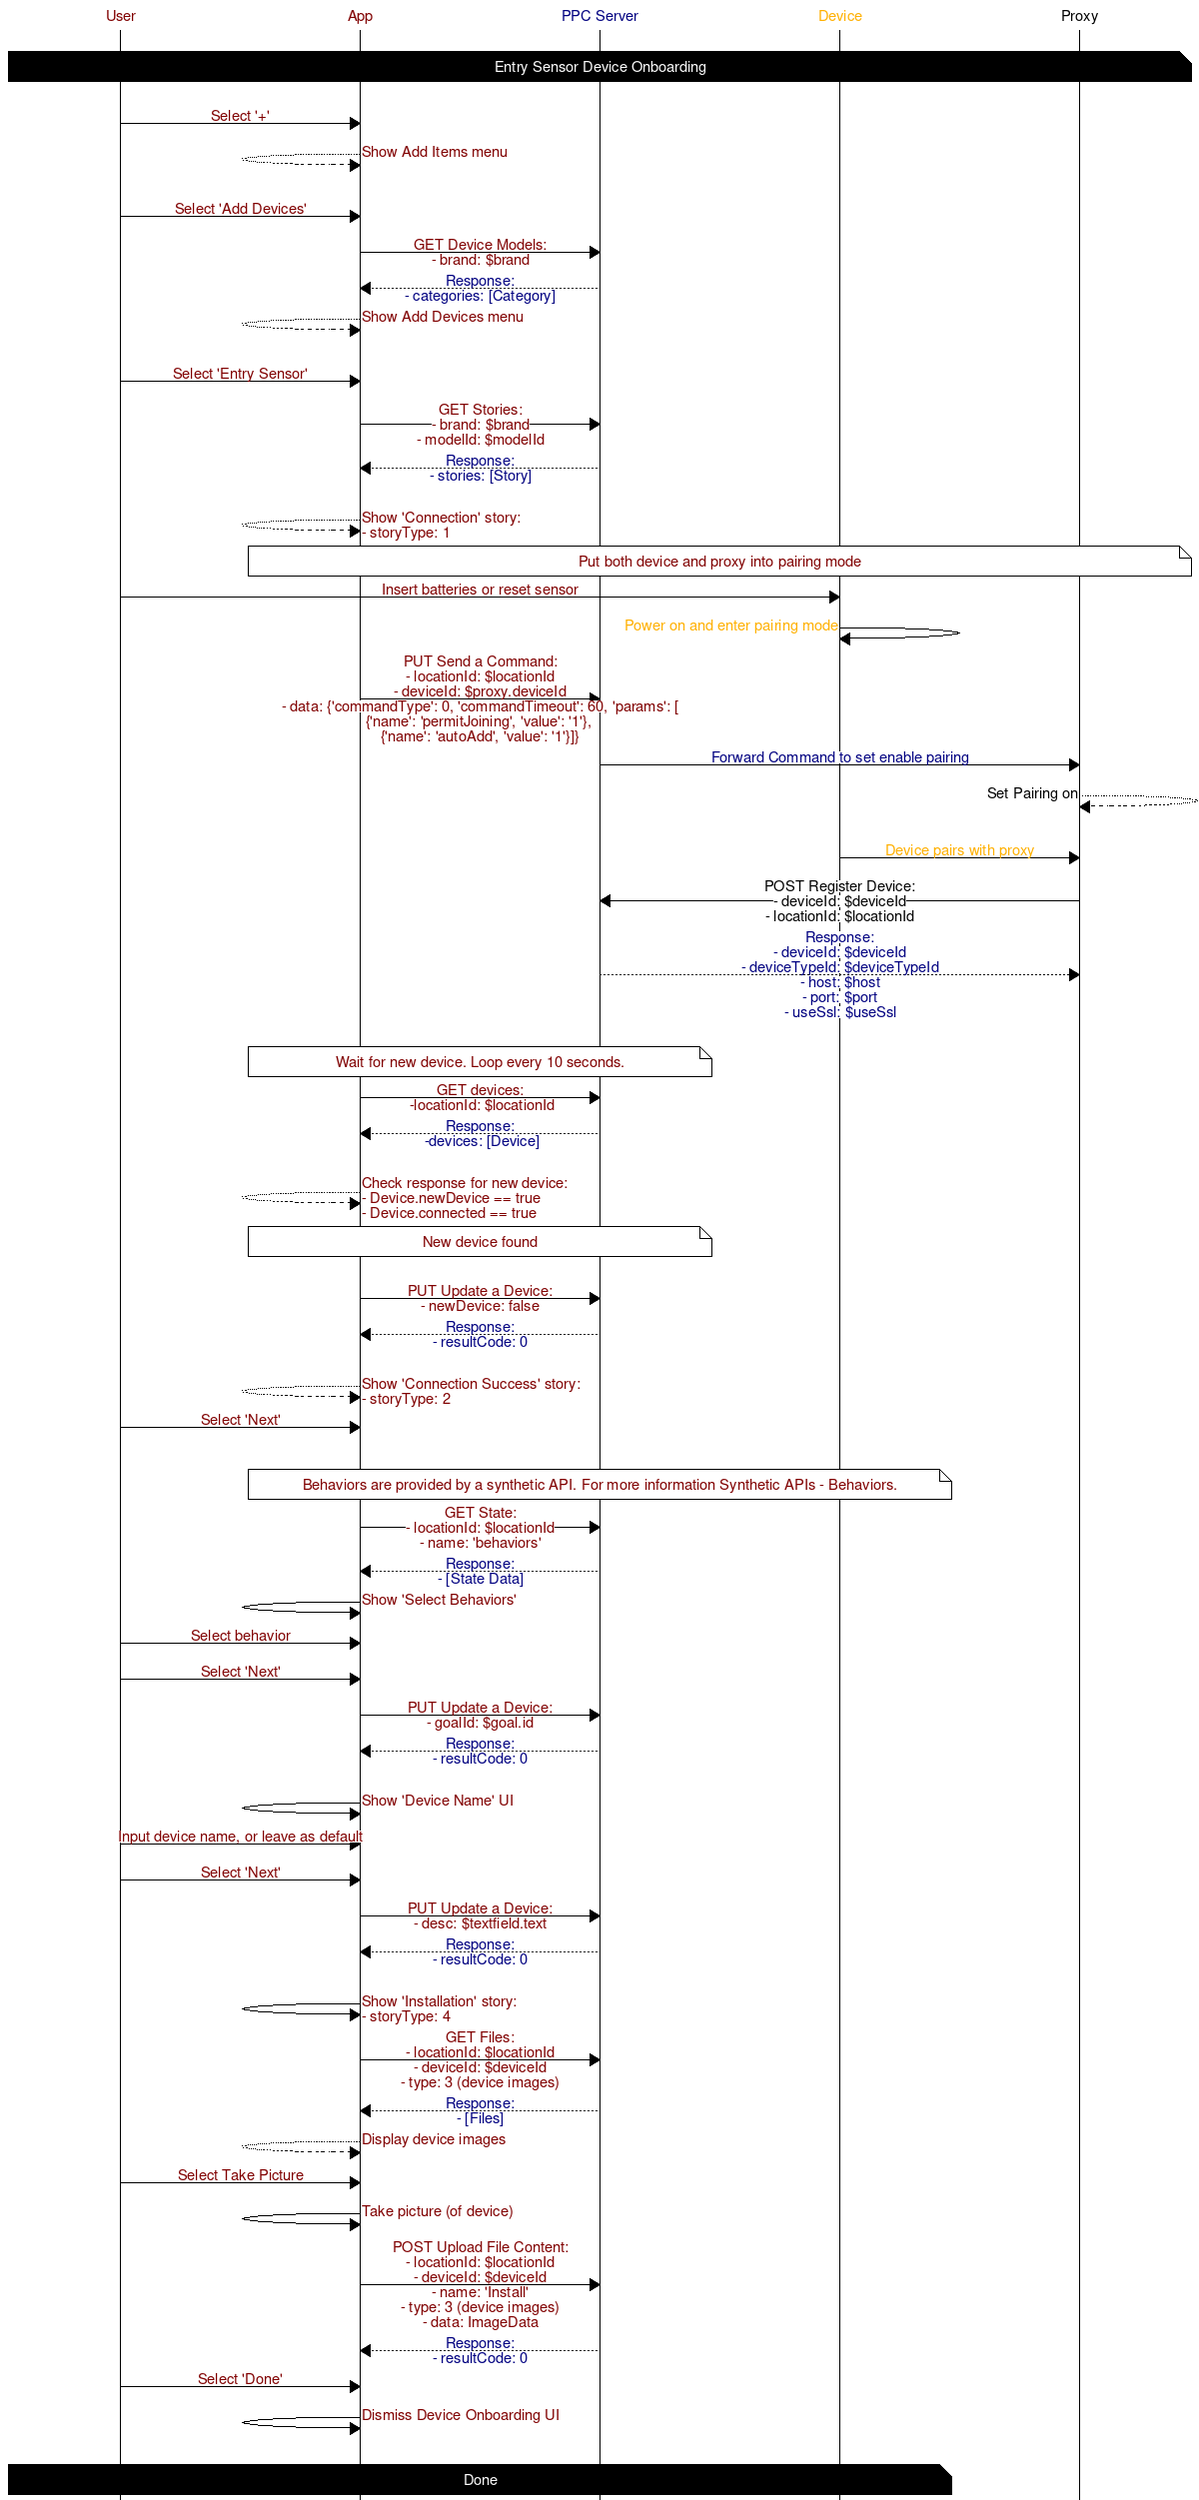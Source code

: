 # Device Onboarding - Entry Sensor
# - Connecting and registering a Entry Sensor

msc {
	hscale = "2";

	user [label="User", textcolour="maroon", arctextcolour="maroon"],
	app [label="App", textcolour="maroon", arctextcolour="maroon"],
	server [label="PPC Server", textcolour="navy", arctextcolour="navy"],
	device [label="Device", textcolour="orange", arctextcolour="orange"],
	proxy [label="Proxy", textcolour="brown", arctextcolour="brown"];
	|||;
	user note proxy [label="Entry Sensor Device Onboarding", textbgcolor="black", textcolor="white"];
	|||;

	# Open Add Devices menu
	user => app [label="Select '+'"];
	app << app [label="Show Add Items menu"];
	|||;
	user => app [label="Select 'Add Devices'"];
	app => server [label="GET Device Models:\n- brand: $brand"];
	app << server [label="Response:\n- categories: [Category]"];
	app << app [label="Show Add Devices menu"];
	|||;

	# Select Device
	user => app [label="Select 'Entry Sensor'"];
	app => server [label="GET Stories:\n- brand: $brand\n- modelId: $modelId"];
	app << server [label="Response:\n- stories: [Story]"];
	|||;

 	# Show Connection Story
	app << app [label="Show 'Connection' story:\n- storyType: 1"];
	app note proxy [label="Put both device and proxy into pairing mode"];
	user => device [label="Insert batteries or reset sensor"];
	device => device [label="Power on and enter pairing mode"];
	app => server [label="PUT Send a Command:\n- locationId: $locationId\n- deviceId: $proxy.deviceId\n- data: {'commandType': 0, 'commandTimeout': 60, 'params': [\n{'name': 'permitJoining', 'value': '1'}, \n{'name': 'autoAdd', 'value': '1'}]}"];
	server => proxy [label="Forward Command to set enable pairing"];
	proxy >> proxy [label="Set Pairing on"];
	|||;

	# Register device
	device => proxy [label="Device pairs with proxy"];
	proxy => server [label="POST Register Device:\n- deviceId: $deviceId\n- locationId: $locationId"];
	proxy << server [label="Response:\n- deviceId: $deviceId\n- deviceTypeId: $deviceTypeId\n- host: $host\n- port: $port\n- useSsl: $useSsl"];
	|||;
	
	# Wait for device discovery
	app note server [label="Wait for new device. Loop every 10 seconds."];
	app => server [label="GET devices:\n -locationId: $locationId"];
	app << server [label="Response:\n -devices: [Device]"];
	|||;
	app << app [label="Check response for new device:\n- Device.newDevice == true\n- Device.connected == true"];
	app note server [label="New device found"];
	|||;

	# Update new device state
	app => server [label="PUT Update a Device:\n- newDevice: false"];
	app << server [label="Response:\n- resultCode: 0"];
	|||;

 	# Show Connection Success Story
	app << app [label="Show 'Connection Success' story:\n- storyType: 2"];
	user => app [label="Select 'Next'"];
	|||;

	# Show Device Onboarding Configuration Screens
	app note device [label="Behaviors are provided by a synthetic API. For more information Synthetic APIs - Behaviors."];
	app => server [label="GET State:\n- locationId: $locationId\n- name: 'behaviors'"];
	app << server [label="Response:\n- [State Data]"];
	app => app [label="Show 'Select Behaviors'"];
	user => app [label="Select behavior"];
	user => app [label="Select 'Next'"];
	app => server [label="PUT Update a Device:\n- goalId: $goal.id"];
	app << server [label="Response:\n- resultCode: 0"];
	|||;
	app => app [label="Show 'Device Name' UI"];
	user => app [label="Input device name, or leave as default"];
	user => app [label="Select 'Next'"];
	app => server [label="PUT Update a Device:\n- desc: $textfield.text"];
	app << server [label="Response:\n- resultCode: 0"];
	|||;

	# Show Installation Help Story
	app => app [label="Show 'Installation' story:\n- storyType: 4"];
	app => server [label="GET Files:\n- locationId: $locationId\n- deviceId: $deviceId\n- type: 3 (device images)"];
	app << server [label="Response:\n- [Files]"];
	app << app [label="Display device images"];
	user => app [label="Select Take Picture"];
	app => app [label="Take picture (of device)"];
	app => server [label="POST Upload File Content:\n- locationId: $locationId\n- deviceId: $deviceId\n- name: 'Install'\n- type: 3 (device images)\n- data: ImageData"];
	app << server [label="Response:\n- resultCode: 0"];
	user => app [label="Select 'Done'"];
	app => app [label="Dismiss Device Onboarding UI"];
	|||;

	user note device [label="Done", textbgcolor="black", textcolor="white"];
}
